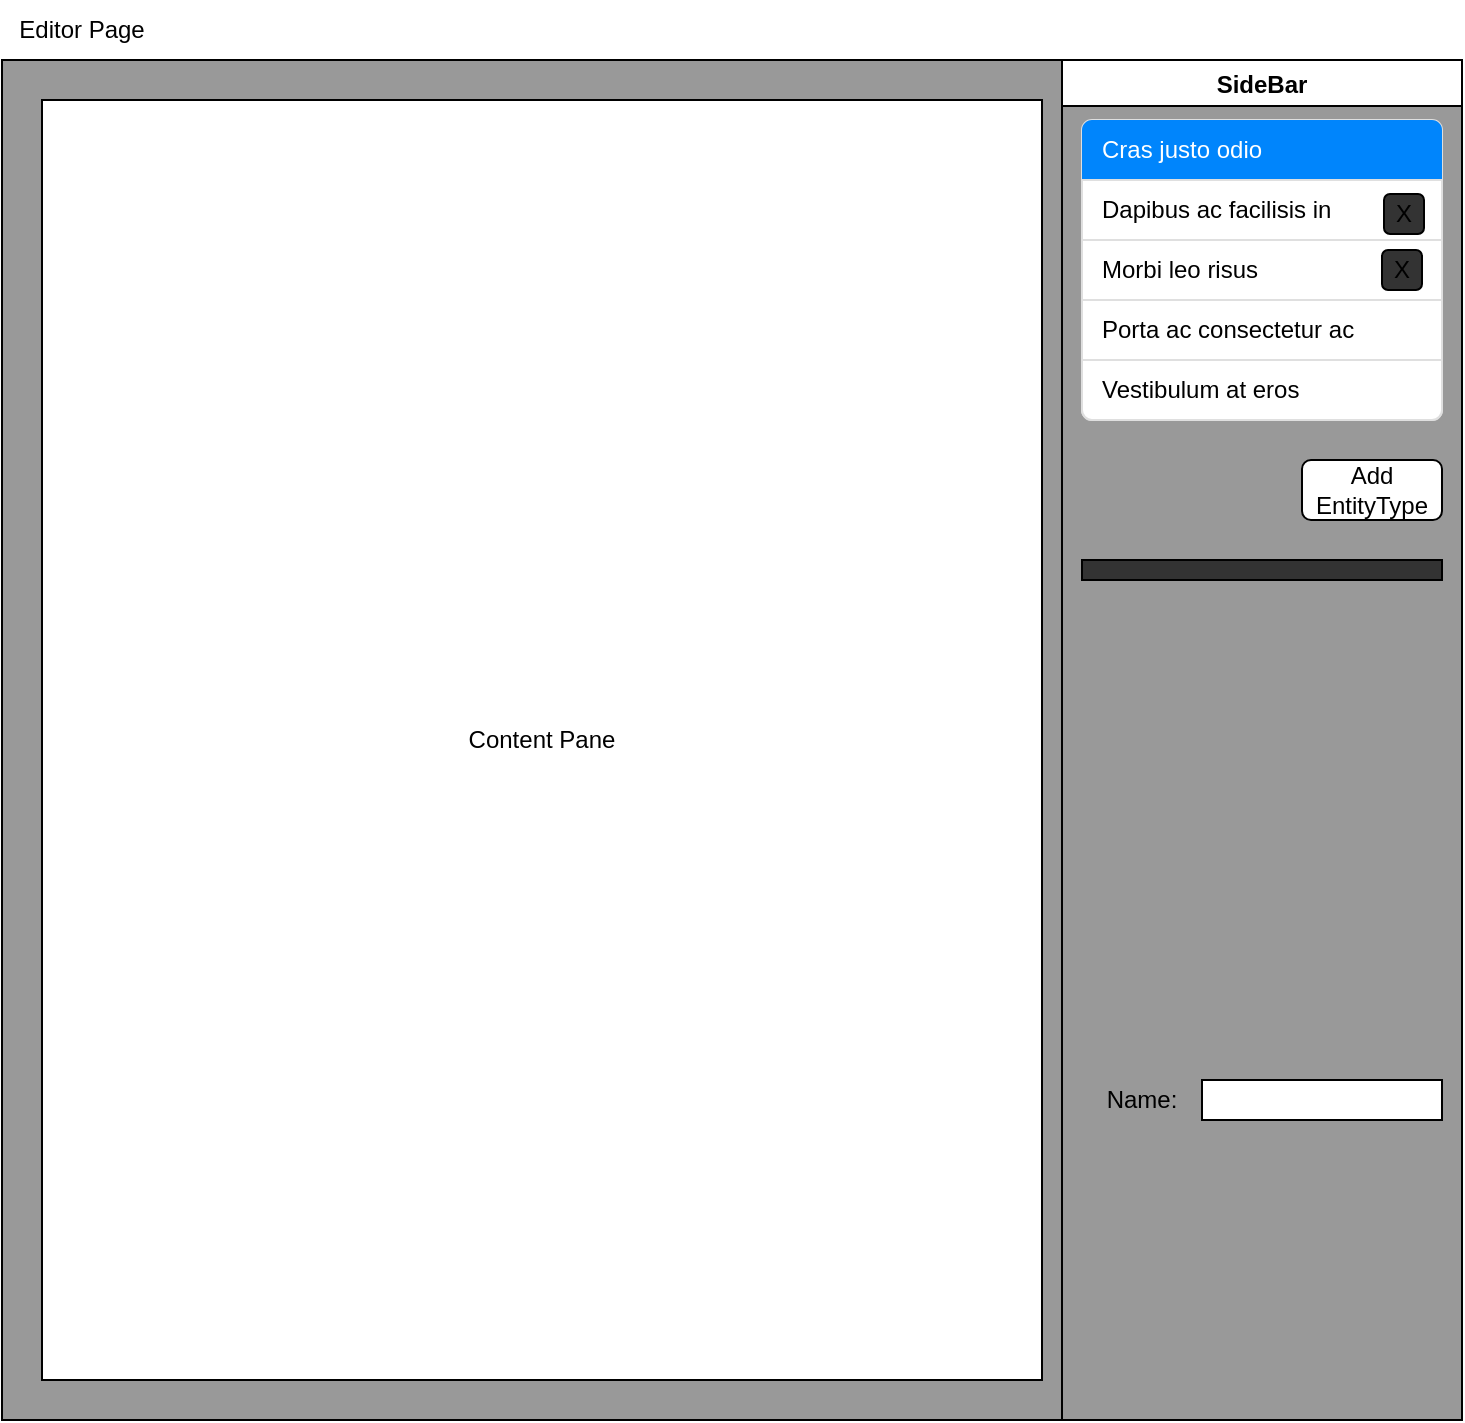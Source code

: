 <mxfile>
    <diagram id="8nHh5sPmsjakxflDmp_Q" name="Page-1">
        <mxGraphModel dx="870" dy="843" grid="1" gridSize="10" guides="1" tooltips="1" connect="1" arrows="1" fold="1" page="1" pageScale="1" pageWidth="900" pageHeight="1600" math="0" shadow="0">
            <root>
                <mxCell id="0"/>
                <mxCell id="1" parent="0"/>
                <mxCell id="2" value="" style="rounded=0;whiteSpace=wrap;html=1;fillColor=#999999;" parent="1" vertex="1">
                    <mxGeometry x="120" y="80" width="730" height="680" as="geometry"/>
                </mxCell>
                <mxCell id="3" value="Editor Page" style="text;html=1;strokeColor=none;fillColor=none;align=center;verticalAlign=middle;whiteSpace=wrap;rounded=0;" parent="1" vertex="1">
                    <mxGeometry x="120" y="50" width="80" height="30" as="geometry"/>
                </mxCell>
                <mxCell id="4" value="Content Pane" style="rounded=0;whiteSpace=wrap;html=1;" parent="1" vertex="1">
                    <mxGeometry x="140" y="100" width="500" height="640" as="geometry"/>
                </mxCell>
                <mxCell id="6" value="SideBar" style="swimlane;" parent="1" vertex="1">
                    <mxGeometry x="650" y="80" width="200" height="680" as="geometry"/>
                </mxCell>
                <mxCell id="7" value="Add EntityType" style="rounded=1;whiteSpace=wrap;html=1;" parent="6" vertex="1">
                    <mxGeometry x="120" y="200" width="70" height="30" as="geometry"/>
                </mxCell>
                <mxCell id="10" value="" style="rounded=0;whiteSpace=wrap;html=1;" parent="6" vertex="1">
                    <mxGeometry x="70" y="510" width="120" height="20" as="geometry"/>
                </mxCell>
                <mxCell id="9" value="Name:" style="text;html=1;strokeColor=none;fillColor=none;align=center;verticalAlign=middle;whiteSpace=wrap;rounded=0;" parent="6" vertex="1">
                    <mxGeometry x="10" y="505" width="60" height="30" as="geometry"/>
                </mxCell>
                <mxCell id="19" value="" style="rounded=0;whiteSpace=wrap;html=1;fillColor=#333333;" parent="6" vertex="1">
                    <mxGeometry x="10" y="250" width="180" height="10" as="geometry"/>
                </mxCell>
                <mxCell id="22" value="" style="html=1;shadow=0;dashed=0;shape=mxgraph.bootstrap.rrect;rSize=5;strokeColor=#DFDFDF;html=1;whiteSpace=wrap;fillColor=#FFFFFF;fontColor=#000000;" parent="1" vertex="1">
                    <mxGeometry x="660" y="110" width="180" height="150" as="geometry"/>
                </mxCell>
                <mxCell id="23" value="Cras justo odio" style="html=1;shadow=0;dashed=0;shape=mxgraph.bootstrap.topButton;rSize=5;strokeColor=none;fillColor=#0085FC;fontColor=#ffffff;perimeter=none;whiteSpace=wrap;resizeWidth=1;align=left;spacing=10;" parent="22" vertex="1">
                    <mxGeometry width="180" height="30" relative="1" as="geometry"/>
                </mxCell>
                <mxCell id="24" value="Dapibus ac facilisis in" style="strokeColor=inherit;fillColor=inherit;gradientColor=inherit;fontColor=inherit;html=1;shadow=0;dashed=0;perimeter=none;whiteSpace=wrap;resizeWidth=1;align=left;spacing=10;" parent="22" vertex="1">
                    <mxGeometry width="180" height="30" relative="1" as="geometry">
                        <mxPoint y="30" as="offset"/>
                    </mxGeometry>
                </mxCell>
                <mxCell id="25" value="Morbi leo risus" style="strokeColor=inherit;fillColor=inherit;gradientColor=inherit;fontColor=inherit;html=1;shadow=0;dashed=0;perimeter=none;whiteSpace=wrap;resizeWidth=1;align=left;spacing=10;" parent="22" vertex="1">
                    <mxGeometry width="180" height="30" relative="1" as="geometry">
                        <mxPoint y="60" as="offset"/>
                    </mxGeometry>
                </mxCell>
                <mxCell id="26" value="Porta ac consectetur ac" style="strokeColor=inherit;fillColor=inherit;gradientColor=inherit;fontColor=inherit;html=1;shadow=0;dashed=0;perimeter=none;whiteSpace=wrap;resizeWidth=1;align=left;spacing=10;" parent="22" vertex="1">
                    <mxGeometry width="180" height="30" relative="1" as="geometry">
                        <mxPoint y="90" as="offset"/>
                    </mxGeometry>
                </mxCell>
                <mxCell id="27" value="Vestibulum at eros" style="strokeColor=inherit;fillColor=inherit;gradientColor=inherit;fontColor=inherit;html=1;shadow=0;dashed=0;shape=mxgraph.bootstrap.bottomButton;rSize=5;perimeter=none;whiteSpace=wrap;resizeWidth=1;resizeHeight=0;align=left;spacing=10;" parent="22" vertex="1">
                    <mxGeometry y="1" width="180" height="30" relative="1" as="geometry">
                        <mxPoint y="-30" as="offset"/>
                    </mxGeometry>
                </mxCell>
                <mxCell id="17" value="X" style="rounded=1;whiteSpace=wrap;html=1;fillColor=#333333;" parent="1" vertex="1">
                    <mxGeometry x="811" y="147" width="20" height="20" as="geometry"/>
                </mxCell>
                <mxCell id="36" value="X" style="rounded=1;whiteSpace=wrap;html=1;fillColor=#333333;" parent="1" vertex="1">
                    <mxGeometry x="810" y="175" width="20" height="20" as="geometry"/>
                </mxCell>
            </root>
        </mxGraphModel>
    </diagram>
</mxfile>